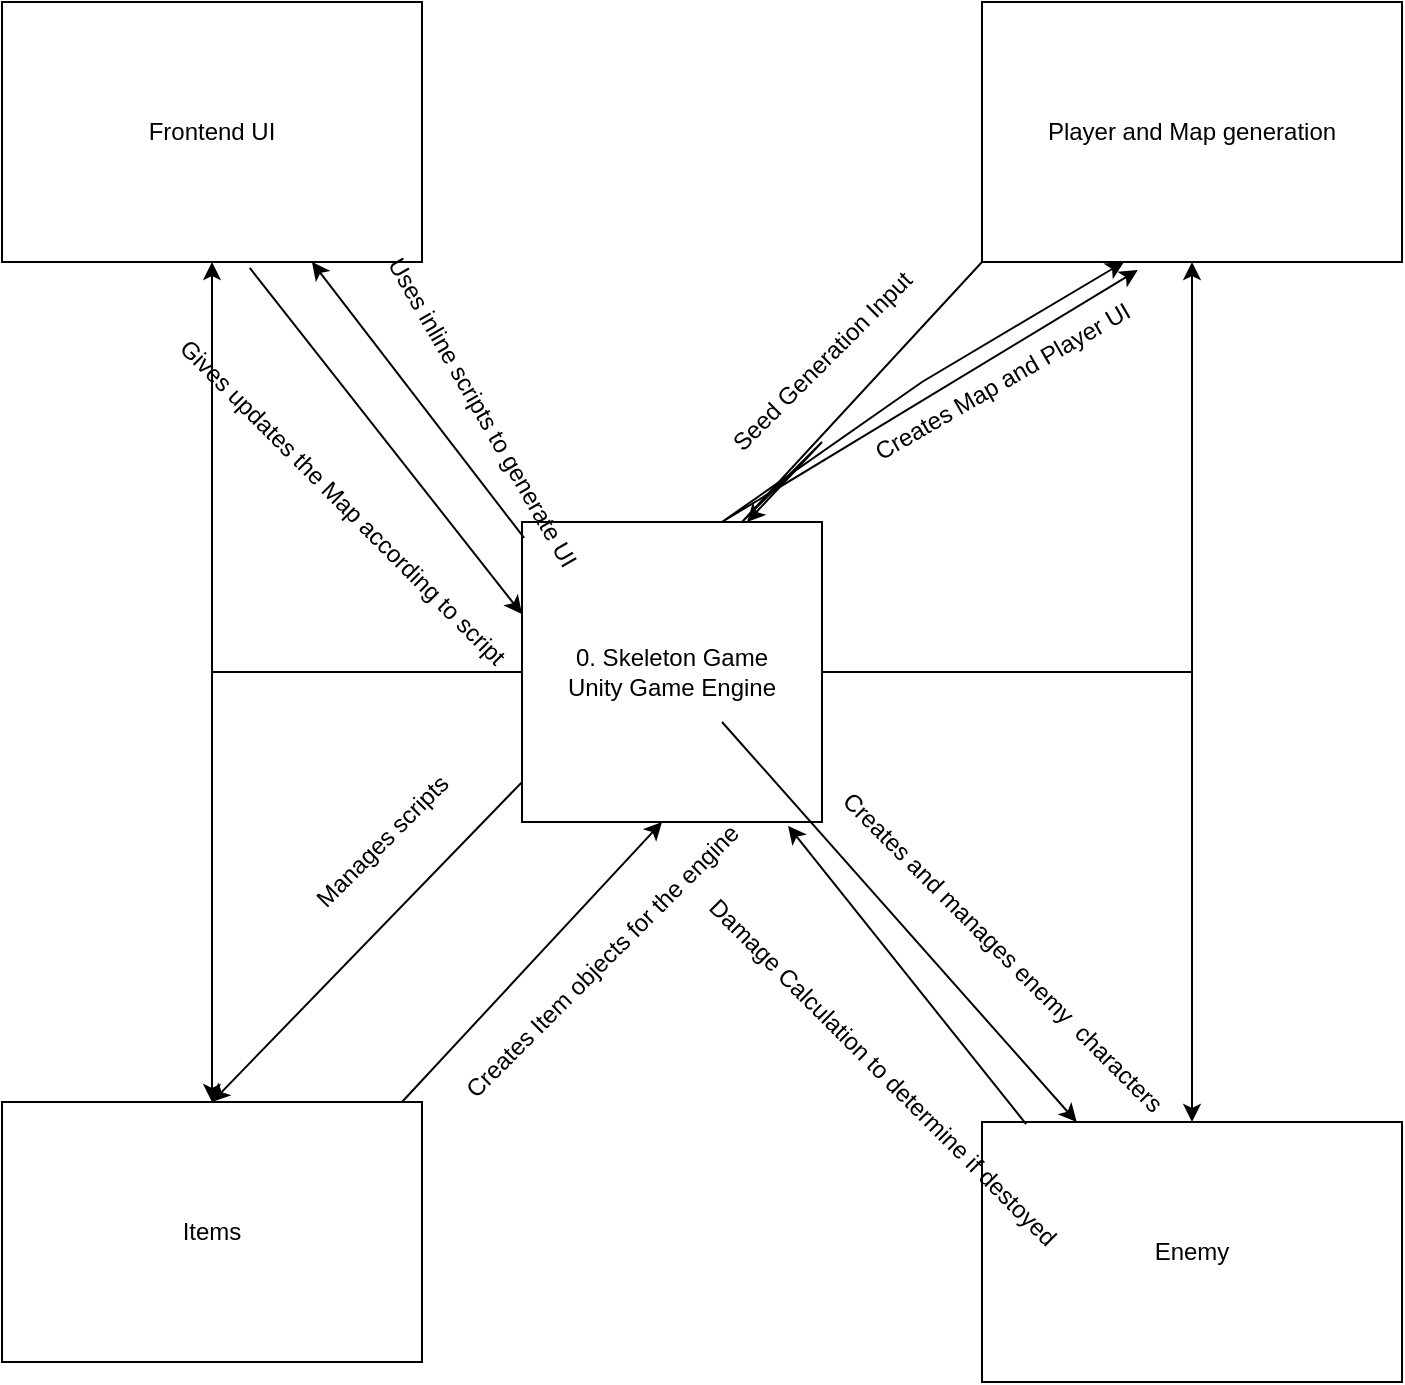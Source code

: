 <mxfile version="20.6.0" type="device"><diagram id="R2lEEEUBdFMjLlhIrx00" name="Page-1"><mxGraphModel dx="1422" dy="762" grid="1" gridSize="10" guides="1" tooltips="1" connect="1" arrows="1" fold="1" page="1" pageScale="1" pageWidth="850" pageHeight="1100" math="0" shadow="0" extFonts="Permanent Marker^https://fonts.googleapis.com/css?family=Permanent+Marker"><root><mxCell id="0"/><mxCell id="1" parent="0"/><mxCell id="cCxIWDoRj9s9oWfQcQKq-5" style="edgeStyle=orthogonalEdgeStyle;rounded=0;orthogonalLoop=1;jettySize=auto;html=1;" edge="1" parent="1" source="cCxIWDoRj9s9oWfQcQKq-1" target="cCxIWDoRj9s9oWfQcQKq-2"><mxGeometry relative="1" as="geometry"/></mxCell><mxCell id="cCxIWDoRj9s9oWfQcQKq-6" style="edgeStyle=orthogonalEdgeStyle;rounded=0;orthogonalLoop=1;jettySize=auto;html=1;" edge="1" parent="1" source="cCxIWDoRj9s9oWfQcQKq-1" target="cCxIWDoRj9s9oWfQcQKq-4"><mxGeometry relative="1" as="geometry"/></mxCell><mxCell id="cCxIWDoRj9s9oWfQcQKq-9" style="edgeStyle=orthogonalEdgeStyle;rounded=0;orthogonalLoop=1;jettySize=auto;html=1;" edge="1" parent="1" source="cCxIWDoRj9s9oWfQcQKq-1" target="cCxIWDoRj9s9oWfQcQKq-7"><mxGeometry relative="1" as="geometry"/></mxCell><mxCell id="cCxIWDoRj9s9oWfQcQKq-10" style="edgeStyle=orthogonalEdgeStyle;rounded=0;orthogonalLoop=1;jettySize=auto;html=1;" edge="1" parent="1" source="cCxIWDoRj9s9oWfQcQKq-1" target="cCxIWDoRj9s9oWfQcQKq-8"><mxGeometry relative="1" as="geometry"/></mxCell><mxCell id="cCxIWDoRj9s9oWfQcQKq-1" value="0. Skeleton Game&lt;br&gt;Unity Game Engine" style="whiteSpace=wrap;html=1;aspect=fixed;" vertex="1" parent="1"><mxGeometry x="330" y="450" width="150" height="150" as="geometry"/></mxCell><mxCell id="cCxIWDoRj9s9oWfQcQKq-2" value="Frontend UI" style="rounded=0;whiteSpace=wrap;html=1;" vertex="1" parent="1"><mxGeometry x="70" y="190" width="210" height="130" as="geometry"/></mxCell><mxCell id="cCxIWDoRj9s9oWfQcQKq-4" value="Player and Map generation" style="rounded=0;whiteSpace=wrap;html=1;" vertex="1" parent="1"><mxGeometry x="560" y="190" width="210" height="130" as="geometry"/></mxCell><mxCell id="cCxIWDoRj9s9oWfQcQKq-7" value="Items" style="rounded=0;whiteSpace=wrap;html=1;" vertex="1" parent="1"><mxGeometry x="70" y="740" width="210" height="130" as="geometry"/></mxCell><mxCell id="cCxIWDoRj9s9oWfQcQKq-8" value="Enemy" style="rounded=0;whiteSpace=wrap;html=1;" vertex="1" parent="1"><mxGeometry x="560" y="750" width="210" height="130" as="geometry"/></mxCell><mxCell id="cCxIWDoRj9s9oWfQcQKq-14" value="" style="endArrow=classic;html=1;rounded=0;exitX=0;exitY=1;exitDx=0;exitDy=0;entryX=0.75;entryY=0;entryDx=0;entryDy=0;" edge="1" parent="1" source="cCxIWDoRj9s9oWfQcQKq-4" target="cCxIWDoRj9s9oWfQcQKq-1"><mxGeometry width="50" height="50" relative="1" as="geometry"><mxPoint x="500" y="370" as="sourcePoint"/><mxPoint x="460" y="410" as="targetPoint"/><Array as="points"><mxPoint x="440" y="450"/><mxPoint x="480" y="410"/></Array></mxGeometry></mxCell><mxCell id="cCxIWDoRj9s9oWfQcQKq-15" value="Seed Generation Input" style="text;html=1;align=center;verticalAlign=middle;resizable=0;points=[];autosize=1;strokeColor=none;fillColor=none;rotation=-45;" vertex="1" parent="1"><mxGeometry x="410" y="355" width="140" height="30" as="geometry"/></mxCell><mxCell id="cCxIWDoRj9s9oWfQcQKq-16" value="" style="endArrow=classic;html=1;rounded=0;entryX=0.371;entryY=1.031;entryDx=0;entryDy=0;entryPerimeter=0;" edge="1" parent="1" target="cCxIWDoRj9s9oWfQcQKq-4"><mxGeometry width="50" height="50" relative="1" as="geometry"><mxPoint x="430" y="450" as="sourcePoint"/><mxPoint x="480" y="400" as="targetPoint"/></mxGeometry></mxCell><mxCell id="cCxIWDoRj9s9oWfQcQKq-19" value="" style="endArrow=classic;html=1;rounded=0;entryX=0.338;entryY=1;entryDx=0;entryDy=0;entryPerimeter=0;" edge="1" parent="1" target="cCxIWDoRj9s9oWfQcQKq-4"><mxGeometry width="50" height="50" relative="1" as="geometry"><mxPoint x="430" y="450" as="sourcePoint"/><mxPoint x="480" y="400" as="targetPoint"/><Array as="points"><mxPoint x="530" y="380"/></Array></mxGeometry></mxCell><mxCell id="cCxIWDoRj9s9oWfQcQKq-20" value="Creates Map and Player UI" style="text;html=1;align=center;verticalAlign=middle;resizable=0;points=[];autosize=1;strokeColor=none;fillColor=none;rotation=-30;" vertex="1" parent="1"><mxGeometry x="485" y="365" width="170" height="30" as="geometry"/></mxCell><mxCell id="cCxIWDoRj9s9oWfQcQKq-21" value="" style="endArrow=classic;html=1;rounded=0;" edge="1" parent="1"><mxGeometry width="50" height="50" relative="1" as="geometry"><mxPoint x="270" y="740" as="sourcePoint"/><mxPoint x="400" y="600" as="targetPoint"/><Array as="points"/></mxGeometry></mxCell><mxCell id="cCxIWDoRj9s9oWfQcQKq-22" value="Creates Item objects for the engine" style="text;html=1;align=center;verticalAlign=middle;resizable=0;points=[];autosize=1;strokeColor=none;fillColor=none;rotation=-45;" vertex="1" parent="1"><mxGeometry x="265" y="655" width="210" height="30" as="geometry"/></mxCell><mxCell id="cCxIWDoRj9s9oWfQcQKq-23" value="" style="endArrow=classic;html=1;rounded=0;entryX=0.5;entryY=0;entryDx=0;entryDy=0;exitX=0;exitY=0.867;exitDx=0;exitDy=0;exitPerimeter=0;" edge="1" parent="1" source="cCxIWDoRj9s9oWfQcQKq-1" target="cCxIWDoRj9s9oWfQcQKq-7"><mxGeometry width="50" height="50" relative="1" as="geometry"><mxPoint x="190" y="720" as="sourcePoint"/><mxPoint x="320" y="580" as="targetPoint"/></mxGeometry></mxCell><mxCell id="cCxIWDoRj9s9oWfQcQKq-24" value="Manages scripts" style="text;html=1;align=center;verticalAlign=middle;resizable=0;points=[];autosize=1;strokeColor=none;fillColor=none;rotation=-45;" vertex="1" parent="1"><mxGeometry x="205" y="595" width="110" height="30" as="geometry"/></mxCell><mxCell id="cCxIWDoRj9s9oWfQcQKq-25" value="" style="endArrow=classic;html=1;rounded=0;exitX=0.007;exitY=0.053;exitDx=0;exitDy=0;exitPerimeter=0;" edge="1" parent="1" source="cCxIWDoRj9s9oWfQcQKq-1" target="cCxIWDoRj9s9oWfQcQKq-2"><mxGeometry width="50" height="50" relative="1" as="geometry"><mxPoint x="430" y="450" as="sourcePoint"/><mxPoint x="480" y="400" as="targetPoint"/></mxGeometry></mxCell><mxCell id="cCxIWDoRj9s9oWfQcQKq-26" value="Uses inline scripts to generate UI" style="text;html=1;align=center;verticalAlign=middle;resizable=0;points=[];autosize=1;strokeColor=none;fillColor=none;rotation=60;" vertex="1" parent="1"><mxGeometry x="210" y="380" width="200" height="30" as="geometry"/></mxCell><mxCell id="cCxIWDoRj9s9oWfQcQKq-27" value="" style="endArrow=classic;html=1;rounded=0;exitX=0.59;exitY=1.023;exitDx=0;exitDy=0;exitPerimeter=0;entryX=0;entryY=0.307;entryDx=0;entryDy=0;entryPerimeter=0;" edge="1" parent="1" source="cCxIWDoRj9s9oWfQcQKq-2" target="cCxIWDoRj9s9oWfQcQKq-1"><mxGeometry width="50" height="50" relative="1" as="geometry"><mxPoint x="430" y="450" as="sourcePoint"/><mxPoint x="480" y="400" as="targetPoint"/></mxGeometry></mxCell><mxCell id="cCxIWDoRj9s9oWfQcQKq-28" value="Gives updates the Map according to script" style="text;html=1;align=center;verticalAlign=middle;resizable=0;points=[];autosize=1;strokeColor=none;fillColor=none;rotation=45;" vertex="1" parent="1"><mxGeometry x="115" y="425" width="250" height="30" as="geometry"/></mxCell><mxCell id="cCxIWDoRj9s9oWfQcQKq-29" value="" style="endArrow=classic;html=1;rounded=0;" edge="1" parent="1" target="cCxIWDoRj9s9oWfQcQKq-8"><mxGeometry width="50" height="50" relative="1" as="geometry"><mxPoint x="430" y="550" as="sourcePoint"/><mxPoint x="480" y="500" as="targetPoint"/></mxGeometry></mxCell><mxCell id="cCxIWDoRj9s9oWfQcQKq-30" value="Damage Calculation to determine if destoyed&lt;br&gt;" style="text;html=1;align=center;verticalAlign=middle;resizable=0;points=[];autosize=1;strokeColor=none;fillColor=none;rotation=45;" vertex="1" parent="1"><mxGeometry x="380" y="710" width="260" height="30" as="geometry"/></mxCell><mxCell id="cCxIWDoRj9s9oWfQcQKq-31" value="" style="endArrow=classic;html=1;rounded=0;entryX=0.887;entryY=1.013;entryDx=0;entryDy=0;entryPerimeter=0;exitX=0.105;exitY=0.008;exitDx=0;exitDy=0;exitPerimeter=0;" edge="1" parent="1" source="cCxIWDoRj9s9oWfQcQKq-8" target="cCxIWDoRj9s9oWfQcQKq-1"><mxGeometry width="50" height="50" relative="1" as="geometry"><mxPoint x="430" y="540" as="sourcePoint"/><mxPoint x="480" y="490" as="targetPoint"/></mxGeometry></mxCell><mxCell id="cCxIWDoRj9s9oWfQcQKq-32" value="Creates and manages enemy&amp;nbsp; characters" style="text;html=1;align=center;verticalAlign=middle;resizable=0;points=[];autosize=1;strokeColor=none;fillColor=none;rotation=45;" vertex="1" parent="1"><mxGeometry x="450" y="650" width="240" height="30" as="geometry"/></mxCell></root></mxGraphModel></diagram></mxfile>